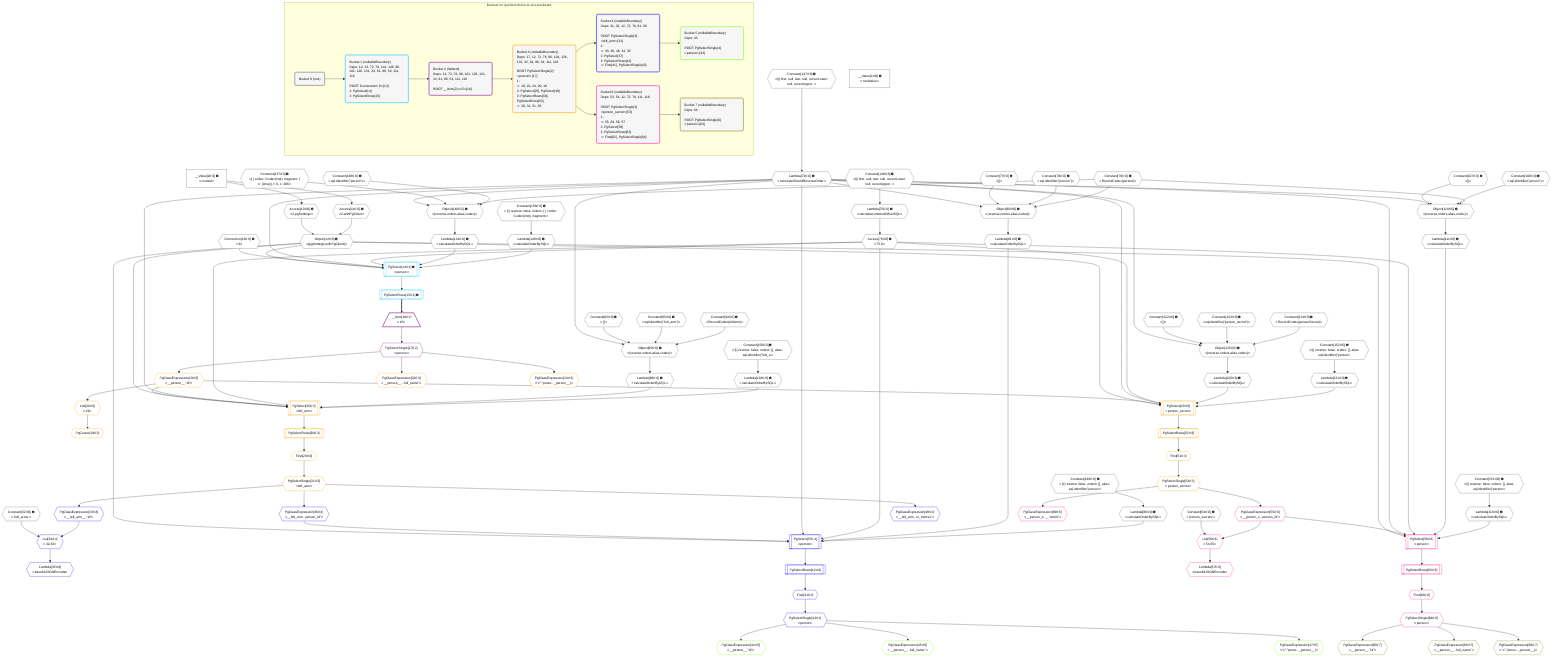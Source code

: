 %%{init: {'themeVariables': { 'fontSize': '12px'}}}%%
graph TD
    classDef path fill:#eee,stroke:#000,color:#000
    classDef plan fill:#fff,stroke-width:1px,color:#000
    classDef itemplan fill:#fff,stroke-width:2px,color:#000
    classDef unbatchedplan fill:#dff,stroke-width:1px,color:#000
    classDef sideeffectplan fill:#fcc,stroke-width:2px,color:#000
    classDef bucket fill:#f6f6f6,color:#000,stroke-width:2px,text-align:left


    %% plan dependencies
    Object80{{"Object[80∈0] ➊<br />ᐸ{reverse,orders,alias,codec}ᐳ"}}:::plan
    Lambda72{{"Lambda[72∈0] ➊<br />ᐸcalculateShouldReverseOrderᐳ"}}:::plan
    Constant77{{"Constant[77∈0] ➊<br />ᐸ[]ᐳ"}}:::plan
    Constant78{{"Constant[78∈0] ➊<br />ᐸsql.identifier(”person”)ᐳ"}}:::plan
    Constant79{{"Constant[79∈0] ➊<br />ᐸRecordCodec(person)ᐳ"}}:::plan
    Lambda72 & Constant77 & Constant78 & Constant79 --> Object80
    Object95{{"Object[95∈0] ➊<br />ᐸ{reverse,orders,alias,codec}ᐳ"}}:::plan
    Constant92{{"Constant[92∈0] ➊<br />ᐸ[]ᐳ"}}:::plan
    Constant93{{"Constant[93∈0] ➊<br />ᐸsql.identifier(”left_arm”)ᐳ"}}:::plan
    Constant94{{"Constant[94∈0] ➊<br />ᐸRecordCodec(leftArm)ᐳ"}}:::plan
    Lambda72 & Constant92 & Constant93 & Constant94 --> Object95
    Object110{{"Object[110∈0] ➊<br />ᐸ{reverse,orders,alias,codec}ᐳ"}}:::plan
    Constant107{{"Constant[107∈0] ➊<br />ᐸ[]ᐳ"}}:::plan
    Constant108{{"Constant[108∈0] ➊<br />ᐸsql.identifier(”person”)ᐳ"}}:::plan
    Lambda72 & Constant107 & Constant108 & Constant79 --> Object110
    Object125{{"Object[125∈0] ➊<br />ᐸ{reverse,orders,alias,codec}ᐳ"}}:::plan
    Constant122{{"Constant[122∈0] ➊<br />ᐸ[]ᐳ"}}:::plan
    Constant123{{"Constant[123∈0] ➊<br />ᐸsql.identifier(”person_secret”)ᐳ"}}:::plan
    Constant124{{"Constant[124∈0] ➊<br />ᐸRecordCodec(personSecret)ᐳ"}}:::plan
    Lambda72 & Constant122 & Constant123 & Constant124 --> Object125
    Object140{{"Object[140∈0] ➊<br />ᐸ{reverse,orders,alias,codec}ᐳ"}}:::plan
    Constant137{{"Constant[137∈0] ➊<br />ᐸ[ { codec: Codec(int4), fragment: { n: [Array], f: 0, c: 266ᐳ"}}:::plan
    Constant138{{"Constant[138∈0] ➊<br />ᐸsql.identifier(”person”)ᐳ"}}:::plan
    Lambda72 & Constant137 & Constant138 & Constant79 --> Object140
    Object12{{"Object[12∈0] ➊<br />ᐸ{pgSettings,withPgClient}ᐳ"}}:::plan
    Access10{{"Access[10∈0] ➊<br />ᐸ2.pgSettingsᐳ"}}:::plan
    Access11{{"Access[11∈0] ➊<br />ᐸ2.withPgClientᐳ"}}:::plan
    Access10 & Access11 --> Object12
    __Value2["__Value[2∈0] ➊<br />ᐸcontextᐳ"]:::plan
    __Value2 --> Access10
    __Value2 --> Access11
    Constant147{{"Constant[147∈0] ➊<br />ᐸ§{ first: null, last: null, cursorLower: null, cursorUpper: ᐳ"}}:::plan
    Constant147 --> Lambda72
    Lambda75{{"Lambda[75∈0] ➊<br />ᐸcalculateLimitAndOffsetSQLᐳ"}}:::plan
    Constant148{{"Constant[148∈0] ➊<br />ᐸ§{ first: null, last: null, cursorLower: null, cursorUpper: ᐳ"}}:::plan
    Constant148 --> Lambda75
    Access76{{"Access[76∈0] ➊<br />ᐸ75.0ᐳ"}}:::plan
    Lambda75 --> Access76
    Lambda81{{"Lambda[81∈0] ➊<br />ᐸcalculateOrderBySQLᐳ"}}:::plan
    Object80 --> Lambda81
    Lambda86{{"Lambda[86∈0] ➊<br />ᐸcalculateOrderBySQLᐳ"}}:::plan
    Constant149{{"Constant[149∈0] ➊<br />ᐸ§{ reverse: false, orders: [], alias: sql.identifier(”personᐳ"}}:::plan
    Constant149 --> Lambda86
    Lambda96{{"Lambda[96∈0] ➊<br />ᐸcalculateOrderBySQLᐳ"}}:::plan
    Object95 --> Lambda96
    Lambda101{{"Lambda[101∈0] ➊<br />ᐸcalculateOrderBySQLᐳ"}}:::plan
    Constant150{{"Constant[150∈0] ➊<br />ᐸ§{ reverse: false, orders: [], alias: sql.identifier(”left_aᐳ"}}:::plan
    Constant150 --> Lambda101
    Lambda111{{"Lambda[111∈0] ➊<br />ᐸcalculateOrderBySQLᐳ"}}:::plan
    Object110 --> Lambda111
    Lambda116{{"Lambda[116∈0] ➊<br />ᐸcalculateOrderBySQLᐳ"}}:::plan
    Constant151{{"Constant[151∈0] ➊<br />ᐸ§{ reverse: false, orders: [], alias: sql.identifier(”personᐳ"}}:::plan
    Constant151 --> Lambda116
    Lambda126{{"Lambda[126∈0] ➊<br />ᐸcalculateOrderBySQLᐳ"}}:::plan
    Object125 --> Lambda126
    Lambda131{{"Lambda[131∈0] ➊<br />ᐸcalculateOrderBySQLᐳ"}}:::plan
    Constant152{{"Constant[152∈0] ➊<br />ᐸ§{ reverse: false, orders: [], alias: sql.identifier(”personᐳ"}}:::plan
    Constant152 --> Lambda131
    Lambda141{{"Lambda[141∈0] ➊<br />ᐸcalculateOrderBySQLᐳ"}}:::plan
    Object140 --> Lambda141
    Lambda146{{"Lambda[146∈0] ➊<br />ᐸcalculateOrderBySQLᐳ"}}:::plan
    Constant153{{"Constant[153∈0] ➊<br />ᐸ§{ reverse: false, orders: [ { codec: Codec(int4), fragment:ᐳ"}}:::plan
    Constant153 --> Lambda146
    __Value4["__Value[4∈0] ➊<br />ᐸrootValueᐳ"]:::plan
    Connection13{{"Connection[13∈0] ➊<br />ᐸ9ᐳ"}}:::plan
    Constant32{{"Constant[32∈0] ➊<br />ᐸ'left_arms'ᐳ"}}:::plan
    Constant54{{"Constant[54∈0] ➊<br />ᐸ'person_secrets'ᐳ"}}:::plan
    PgSelect14[["PgSelect[14∈1] ➊<br />ᐸpersonᐳ"]]:::plan
    Object12 & Connection13 & Lambda72 & Access76 & Lambda141 & Lambda146 --> PgSelect14
    PgSelectRows15[["PgSelectRows[15∈1] ➊"]]:::plan
    PgSelect14 --> PgSelectRows15
    __Item16[/"__Item[16∈2]<br />ᐸ15ᐳ"\]:::itemplan
    PgSelectRows15 ==> __Item16
    PgSelectSingle17{{"PgSelectSingle[17∈2]<br />ᐸpersonᐳ"}}:::plan
    __Item16 --> PgSelectSingle17
    PgSelect25[["PgSelect[25∈3]<br />ᐸleft_armᐳ"]]:::plan
    PgClassExpression19{{"PgClassExpression[19∈3]<br />ᐸ__person__.”id”ᐳ"}}:::plan
    Object12 & PgClassExpression19 & Lambda72 & Access76 & Lambda96 & Lambda101 --> PgSelect25
    PgSelect49[["PgSelect[49∈3]<br />ᐸperson_secretᐳ"]]:::plan
    Object12 & PgClassExpression19 & Lambda72 & Access76 & Lambda126 & Lambda131 --> PgSelect49
    PgCursor18{{"PgCursor[18∈3]"}}:::plan
    List20{{"List[20∈3]<br />ᐸ19ᐳ"}}:::plan
    List20 --> PgCursor18
    PgSelectSingle17 --> PgClassExpression19
    PgClassExpression19 --> List20
    PgClassExpression22{{"PgClassExpression[22∈3]<br />ᐸ__person__...full_name”ᐳ"}}:::plan
    PgSelectSingle17 --> PgClassExpression22
    PgClassExpression24{{"PgClassExpression[24∈3]<br />ᐸ”c”.”perso..._person__)ᐳ"}}:::plan
    PgSelectSingle17 --> PgClassExpression24
    First29{{"First[29∈3]"}}:::plan
    PgSelectRows30[["PgSelectRows[30∈3]"]]:::plan
    PgSelectRows30 --> First29
    PgSelect25 --> PgSelectRows30
    PgSelectSingle31{{"PgSelectSingle[31∈3]<br />ᐸleft_armᐳ"}}:::plan
    First29 --> PgSelectSingle31
    First51{{"First[51∈3]"}}:::plan
    PgSelectRows52[["PgSelectRows[52∈3]"]]:::plan
    PgSelectRows52 --> First51
    PgSelect49 --> PgSelectRows52
    PgSelectSingle53{{"PgSelectSingle[53∈3]<br />ᐸperson_secretᐳ"}}:::plan
    First51 --> PgSelectSingle53
    PgSelect37[["PgSelect[37∈4]<br />ᐸpersonᐳ"]]:::plan
    PgClassExpression36{{"PgClassExpression[36∈4]<br />ᐸ__left_arm...person_id”ᐳ"}}:::plan
    Object12 & PgClassExpression36 & Lambda72 & Access76 & Lambda81 & Lambda86 --> PgSelect37
    List34{{"List[34∈4]<br />ᐸ32,33ᐳ"}}:::plan
    PgClassExpression33{{"PgClassExpression[33∈4]<br />ᐸ__left_arm__.”id”ᐳ"}}:::plan
    Constant32 & PgClassExpression33 --> List34
    PgSelectSingle31 --> PgClassExpression33
    Lambda35{{"Lambda[35∈4]<br />ᐸbase64JSONEncodeᐳ"}}:::plan
    List34 --> Lambda35
    PgSelectSingle31 --> PgClassExpression36
    First41{{"First[41∈4]"}}:::plan
    PgSelectRows42[["PgSelectRows[42∈4]"]]:::plan
    PgSelectRows42 --> First41
    PgSelect37 --> PgSelectRows42
    PgSelectSingle43{{"PgSelectSingle[43∈4]<br />ᐸpersonᐳ"}}:::plan
    First41 --> PgSelectSingle43
    PgClassExpression48{{"PgClassExpression[48∈4]<br />ᐸ__left_arm...in_metres”ᐳ"}}:::plan
    PgSelectSingle31 --> PgClassExpression48
    PgClassExpression44{{"PgClassExpression[44∈5]<br />ᐸ__person__.”id”ᐳ"}}:::plan
    PgSelectSingle43 --> PgClassExpression44
    PgClassExpression45{{"PgClassExpression[45∈5]<br />ᐸ__person__...full_name”ᐳ"}}:::plan
    PgSelectSingle43 --> PgClassExpression45
    PgClassExpression47{{"PgClassExpression[47∈5]<br />ᐸ”c”.”perso..._person__)ᐳ"}}:::plan
    PgSelectSingle43 --> PgClassExpression47
    PgSelect58[["PgSelect[58∈6]<br />ᐸpersonᐳ"]]:::plan
    PgClassExpression55{{"PgClassExpression[55∈6]<br />ᐸ__person_s...person_id”ᐳ"}}:::plan
    Object12 & PgClassExpression55 & Lambda72 & Access76 & Lambda111 & Lambda116 --> PgSelect58
    List56{{"List[56∈6]<br />ᐸ54,55ᐳ"}}:::plan
    Constant54 & PgClassExpression55 --> List56
    PgSelectSingle53 --> PgClassExpression55
    Lambda57{{"Lambda[57∈6]<br />ᐸbase64JSONEncodeᐳ"}}:::plan
    List56 --> Lambda57
    First62{{"First[62∈6]"}}:::plan
    PgSelectRows63[["PgSelectRows[63∈6]"]]:::plan
    PgSelectRows63 --> First62
    PgSelect58 --> PgSelectRows63
    PgSelectSingle64{{"PgSelectSingle[64∈6]<br />ᐸpersonᐳ"}}:::plan
    First62 --> PgSelectSingle64
    PgClassExpression69{{"PgClassExpression[69∈6]<br />ᐸ__person_s..._.”sekrit”ᐳ"}}:::plan
    PgSelectSingle53 --> PgClassExpression69
    PgClassExpression65{{"PgClassExpression[65∈7]<br />ᐸ__person__.”id”ᐳ"}}:::plan
    PgSelectSingle64 --> PgClassExpression65
    PgClassExpression66{{"PgClassExpression[66∈7]<br />ᐸ__person__...full_name”ᐳ"}}:::plan
    PgSelectSingle64 --> PgClassExpression66
    PgClassExpression68{{"PgClassExpression[68∈7]<br />ᐸ”c”.”perso..._person__)ᐳ"}}:::plan
    PgSelectSingle64 --> PgClassExpression68

    %% define steps

    subgraph "Buckets for queries/v4/one-to-one-backward"
    Bucket0("Bucket 0 (root)"):::bucket
    classDef bucket0 stroke:#696969
    class Bucket0,__Value2,__Value4,Access10,Access11,Object12,Connection13,Constant32,Constant54,Lambda72,Lambda75,Access76,Constant77,Constant78,Constant79,Object80,Lambda81,Lambda86,Constant92,Constant93,Constant94,Object95,Lambda96,Lambda101,Constant107,Constant108,Object110,Lambda111,Lambda116,Constant122,Constant123,Constant124,Object125,Lambda126,Lambda131,Constant137,Constant138,Object140,Lambda141,Lambda146,Constant147,Constant148,Constant149,Constant150,Constant151,Constant152,Constant153 bucket0
    Bucket1("Bucket 1 (nullableBoundary)<br />Deps: 12, 13, 72, 76, 141, 146, 96, 101, 126, 131, 32, 81, 86, 54, 111, 116<br /><br />ROOT Connectionᐸ9ᐳ[13]<br />1: PgSelect[14]<br />2: PgSelectRows[15]"):::bucket
    classDef bucket1 stroke:#00bfff
    class Bucket1,PgSelect14,PgSelectRows15 bucket1
    Bucket2("Bucket 2 (listItem)<br />Deps: 12, 72, 76, 96, 101, 126, 131, 32, 81, 86, 54, 111, 116<br /><br />ROOT __Item{2}ᐸ15ᐳ[16]"):::bucket
    classDef bucket2 stroke:#7f007f
    class Bucket2,__Item16,PgSelectSingle17 bucket2
    Bucket3("Bucket 3 (nullableBoundary)<br />Deps: 17, 12, 72, 76, 96, 101, 126, 131, 32, 81, 86, 54, 111, 116<br /><br />ROOT PgSelectSingle{2}ᐸpersonᐳ[17]<br />1: <br />ᐳ: 19, 22, 24, 20, 18<br />2: PgSelect[25], PgSelect[49]<br />3: PgSelectRows[30], PgSelectRows[52]<br />ᐳ: 29, 31, 51, 53"):::bucket
    classDef bucket3 stroke:#ffa500
    class Bucket3,PgCursor18,PgClassExpression19,List20,PgClassExpression22,PgClassExpression24,PgSelect25,First29,PgSelectRows30,PgSelectSingle31,PgSelect49,First51,PgSelectRows52,PgSelectSingle53 bucket3
    Bucket4("Bucket 4 (nullableBoundary)<br />Deps: 31, 32, 12, 72, 76, 81, 86<br /><br />ROOT PgSelectSingle{3}ᐸleft_armᐳ[31]<br />1: <br />ᐳ: 33, 36, 48, 34, 35<br />2: PgSelect[37]<br />3: PgSelectRows[42]<br />ᐳ: First[41], PgSelectSingle[43]"):::bucket
    classDef bucket4 stroke:#0000ff
    class Bucket4,PgClassExpression33,List34,Lambda35,PgClassExpression36,PgSelect37,First41,PgSelectRows42,PgSelectSingle43,PgClassExpression48 bucket4
    Bucket5("Bucket 5 (nullableBoundary)<br />Deps: 43<br /><br />ROOT PgSelectSingle{4}ᐸpersonᐳ[43]"):::bucket
    classDef bucket5 stroke:#7fff00
    class Bucket5,PgClassExpression44,PgClassExpression45,PgClassExpression47 bucket5
    Bucket6("Bucket 6 (nullableBoundary)<br />Deps: 53, 54, 12, 72, 76, 111, 116<br /><br />ROOT PgSelectSingle{3}ᐸperson_secretᐳ[53]<br />1: <br />ᐳ: 55, 69, 56, 57<br />2: PgSelect[58]<br />3: PgSelectRows[63]<br />ᐳ: First[62], PgSelectSingle[64]"):::bucket
    classDef bucket6 stroke:#ff1493
    class Bucket6,PgClassExpression55,List56,Lambda57,PgSelect58,First62,PgSelectRows63,PgSelectSingle64,PgClassExpression69 bucket6
    Bucket7("Bucket 7 (nullableBoundary)<br />Deps: 64<br /><br />ROOT PgSelectSingle{6}ᐸpersonᐳ[64]"):::bucket
    classDef bucket7 stroke:#808000
    class Bucket7,PgClassExpression65,PgClassExpression66,PgClassExpression68 bucket7
    Bucket0 --> Bucket1
    Bucket1 --> Bucket2
    Bucket2 --> Bucket3
    Bucket3 --> Bucket4 & Bucket6
    Bucket4 --> Bucket5
    Bucket6 --> Bucket7
    end